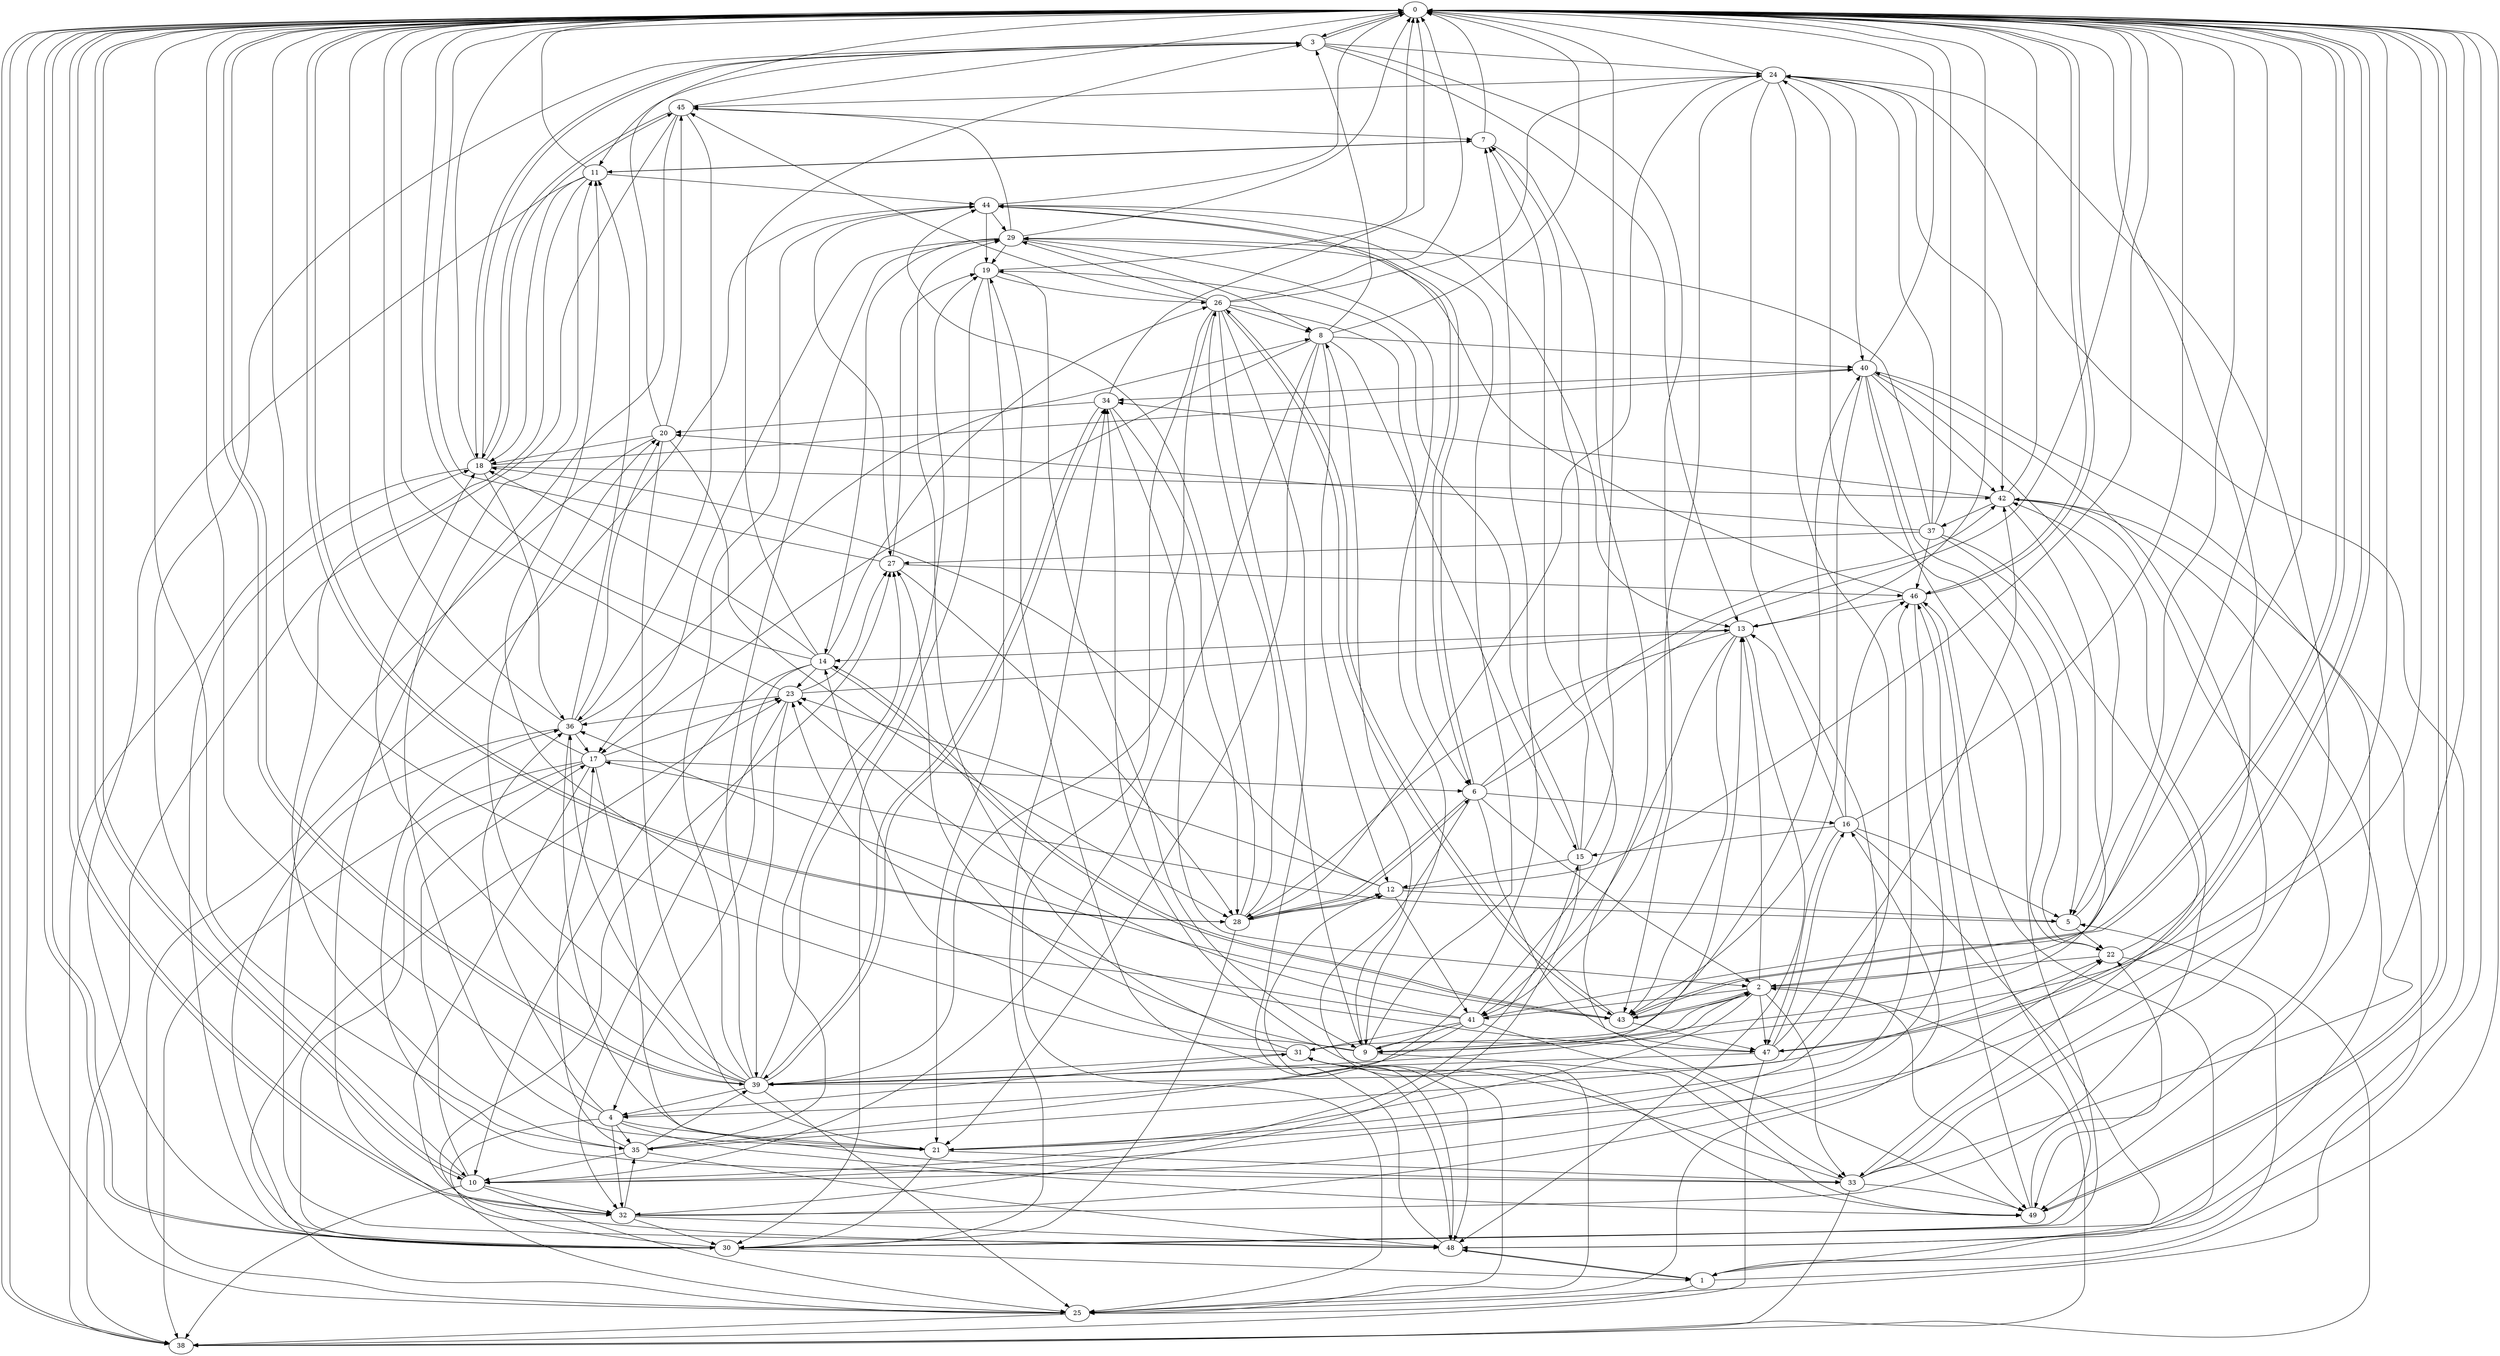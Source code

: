 strict digraph "" {
	0	 [component_delay=3];
	3	 [component_delay=3];
	0 -> 3	 [wire_delay=1];
	10	 [component_delay=3];
	0 -> 10	 [wire_delay=1];
	28	 [component_delay=3];
	0 -> 28	 [wire_delay=1];
	30	 [component_delay=3];
	0 -> 30	 [wire_delay=1];
	32	 [component_delay=3];
	0 -> 32	 [wire_delay=1];
	38	 [component_delay=3];
	0 -> 38	 [wire_delay=1];
	39	 [component_delay=3];
	0 -> 39	 [wire_delay=1];
	43	 [component_delay=3];
	0 -> 43	 [wire_delay=1];
	46	 [component_delay=3];
	0 -> 46	 [wire_delay=1];
	47	 [component_delay=3];
	0 -> 47	 [wire_delay=1];
	49	 [component_delay=3];
	0 -> 49	 [wire_delay=1];
	1	 [component_delay=3];
	1 -> 0	 [wire_delay=1];
	25	 [component_delay=3];
	1 -> 25	 [wire_delay=1];
	1 -> 46	 [wire_delay=1];
	48	 [component_delay=3];
	1 -> 48	 [wire_delay=1];
	2	 [component_delay=3];
	2 -> 0	 [wire_delay=1];
	9	 [component_delay=3];
	2 -> 9	 [wire_delay=1];
	13	 [component_delay=3];
	2 -> 13	 [wire_delay=1];
	21	 [component_delay=3];
	2 -> 21	 [wire_delay=1];
	33	 [component_delay=3];
	2 -> 33	 [wire_delay=1];
	41	 [component_delay=3];
	2 -> 41	 [wire_delay=1];
	2 -> 43	 [wire_delay=1];
	2 -> 47	 [wire_delay=1];
	2 -> 49	 [wire_delay=1];
	3 -> 0	 [wire_delay=1];
	3 -> 10	 [wire_delay=1];
	11	 [component_delay=3];
	3 -> 11	 [wire_delay=1];
	3 -> 13	 [wire_delay=1];
	18	 [component_delay=3];
	3 -> 18	 [wire_delay=1];
	24	 [component_delay=3];
	3 -> 24	 [wire_delay=1];
	3 -> 43	 [wire_delay=1];
	4	 [component_delay=3];
	4 -> 0	 [wire_delay=1];
	4 -> 21	 [wire_delay=1];
	4 -> 25	 [wire_delay=1];
	31	 [component_delay=3];
	4 -> 31	 [wire_delay=1];
	4 -> 32	 [wire_delay=1];
	35	 [component_delay=3];
	4 -> 35	 [wire_delay=1];
	36	 [component_delay=3];
	4 -> 36	 [wire_delay=1];
	4 -> 49	 [wire_delay=1];
	5	 [component_delay=3];
	5 -> 0	 [wire_delay=1];
	17	 [component_delay=3];
	5 -> 17	 [wire_delay=1];
	22	 [component_delay=3];
	5 -> 22	 [wire_delay=1];
	6	 [component_delay=3];
	6 -> 0	 [wire_delay=1];
	6 -> 2	 [wire_delay=1];
	16	 [component_delay=3];
	6 -> 16	 [wire_delay=1];
	6 -> 25	 [wire_delay=1];
	6 -> 28	 [wire_delay=1];
	42	 [component_delay=3];
	6 -> 42	 [wire_delay=1];
	44	 [component_delay=3];
	6 -> 44	 [wire_delay=1];
	6 -> 47	 [wire_delay=1];
	7	 [component_delay=3];
	7 -> 0	 [wire_delay=1];
	7 -> 11	 [wire_delay=1];
	7 -> 49	 [wire_delay=1];
	8	 [component_delay=3];
	8 -> 0	 [wire_delay=1];
	8 -> 3	 [wire_delay=1];
	8 -> 10	 [wire_delay=1];
	12	 [component_delay=3];
	8 -> 12	 [wire_delay=1];
	15	 [component_delay=3];
	8 -> 15	 [wire_delay=1];
	8 -> 17	 [wire_delay=1];
	8 -> 21	 [wire_delay=1];
	40	 [component_delay=3];
	8 -> 40	 [wire_delay=1];
	9 -> 0	 [wire_delay=1];
	9 -> 8	 [wire_delay=1];
	9 -> 13	 [wire_delay=1];
	14	 [component_delay=3];
	9 -> 14	 [wire_delay=1];
	27	 [component_delay=3];
	9 -> 27	 [wire_delay=1];
	9 -> 44	 [wire_delay=1];
	9 -> 49	 [wire_delay=1];
	10 -> 0	 [wire_delay=1];
	10 -> 15	 [wire_delay=1];
	10 -> 17	 [wire_delay=1];
	10 -> 25	 [wire_delay=1];
	10 -> 32	 [wire_delay=1];
	10 -> 38	 [wire_delay=1];
	11 -> 0	 [wire_delay=1];
	11 -> 7	 [wire_delay=1];
	11 -> 18	 [wire_delay=1];
	11 -> 30	 [wire_delay=1];
	11 -> 35	 [wire_delay=1];
	11 -> 44	 [wire_delay=1];
	12 -> 0	 [wire_delay=1];
	12 -> 5	 [wire_delay=1];
	12 -> 18	 [wire_delay=1];
	23	 [component_delay=3];
	12 -> 23	 [wire_delay=1];
	12 -> 28	 [wire_delay=1];
	12 -> 41	 [wire_delay=1];
	13 -> 0	 [wire_delay=1];
	13 -> 14	 [wire_delay=1];
	13 -> 28	 [wire_delay=1];
	13 -> 41	 [wire_delay=1];
	13 -> 43	 [wire_delay=1];
	13 -> 48	 [wire_delay=1];
	14 -> 0	 [wire_delay=1];
	14 -> 3	 [wire_delay=1];
	14 -> 4	 [wire_delay=1];
	14 -> 10	 [wire_delay=1];
	14 -> 18	 [wire_delay=1];
	14 -> 23	 [wire_delay=1];
	26	 [component_delay=3];
	14 -> 26	 [wire_delay=1];
	14 -> 43	 [wire_delay=1];
	15 -> 0	 [wire_delay=1];
	15 -> 7	 [wire_delay=1];
	15 -> 12	 [wire_delay=1];
	19	 [component_delay=3];
	15 -> 19	 [wire_delay=1];
	15 -> 32	 [wire_delay=1];
	16 -> 0	 [wire_delay=1];
	16 -> 1	 [wire_delay=1];
	16 -> 5	 [wire_delay=1];
	16 -> 13	 [wire_delay=1];
	16 -> 15	 [wire_delay=1];
	16 -> 46	 [wire_delay=1];
	16 -> 47	 [wire_delay=1];
	17 -> 0	 [wire_delay=1];
	17 -> 6	 [wire_delay=1];
	17 -> 23	 [wire_delay=1];
	17 -> 30	 [wire_delay=1];
	17 -> 32	 [wire_delay=1];
	17 -> 33	 [wire_delay=1];
	17 -> 38	 [wire_delay=1];
	18 -> 0	 [wire_delay=1];
	18 -> 3	 [wire_delay=1];
	18 -> 36	 [wire_delay=1];
	18 -> 38	 [wire_delay=1];
	18 -> 40	 [wire_delay=1];
	18 -> 42	 [wire_delay=1];
	45	 [component_delay=3];
	18 -> 45	 [wire_delay=1];
	19 -> 0	 [wire_delay=1];
	19 -> 9	 [wire_delay=1];
	19 -> 21	 [wire_delay=1];
	19 -> 26	 [wire_delay=1];
	19 -> 30	 [wire_delay=1];
	20	 [component_delay=3];
	20 -> 0	 [wire_delay=1];
	20 -> 18	 [wire_delay=1];
	20 -> 21	 [wire_delay=1];
	20 -> 28	 [wire_delay=1];
	20 -> 45	 [wire_delay=1];
	20 -> 48	 [wire_delay=1];
	21 -> 0	 [wire_delay=1];
	21 -> 11	 [wire_delay=1];
	21 -> 30	 [wire_delay=1];
	21 -> 33	 [wire_delay=1];
	21 -> 46	 [wire_delay=1];
	22 -> 0	 [wire_delay=1];
	22 -> 1	 [wire_delay=1];
	22 -> 2	 [wire_delay=1];
	22 -> 24	 [wire_delay=1];
	23 -> 0	 [wire_delay=1];
	23 -> 13	 [wire_delay=1];
	23 -> 27	 [wire_delay=1];
	23 -> 32	 [wire_delay=1];
	23 -> 36	 [wire_delay=1];
	23 -> 39	 [wire_delay=1];
	24 -> 0	 [wire_delay=1];
	24 -> 10	 [wire_delay=1];
	24 -> 35	 [wire_delay=1];
	24 -> 40	 [wire_delay=1];
	24 -> 41	 [wire_delay=1];
	24 -> 42	 [wire_delay=1];
	24 -> 45	 [wire_delay=1];
	24 -> 48	 [wire_delay=1];
	25 -> 0	 [wire_delay=1];
	25 -> 16	 [wire_delay=1];
	25 -> 23	 [wire_delay=1];
	25 -> 38	 [wire_delay=1];
	26 -> 0	 [wire_delay=1];
	26 -> 6	 [wire_delay=1];
	26 -> 8	 [wire_delay=1];
	26 -> 9	 [wire_delay=1];
	26 -> 24	 [wire_delay=1];
	26 -> 25	 [wire_delay=1];
	29	 [component_delay=3];
	26 -> 29	 [wire_delay=1];
	26 -> 39	 [wire_delay=1];
	26 -> 43	 [wire_delay=1];
	26 -> 45	 [wire_delay=1];
	26 -> 48	 [wire_delay=1];
	27 -> 0	 [wire_delay=1];
	27 -> 19	 [wire_delay=1];
	27 -> 28	 [wire_delay=1];
	27 -> 46	 [wire_delay=1];
	28 -> 0	 [wire_delay=1];
	28 -> 6	 [wire_delay=1];
	28 -> 12	 [wire_delay=1];
	28 -> 24	 [wire_delay=1];
	28 -> 26	 [wire_delay=1];
	28 -> 30	 [wire_delay=1];
	28 -> 44	 [wire_delay=1];
	29 -> 0	 [wire_delay=1];
	29 -> 8	 [wire_delay=1];
	29 -> 9	 [wire_delay=1];
	29 -> 14	 [wire_delay=1];
	29 -> 17	 [wire_delay=1];
	29 -> 19	 [wire_delay=1];
	29 -> 45	 [wire_delay=1];
	30 -> 0	 [wire_delay=1];
	30 -> 1	 [wire_delay=1];
	30 -> 18	 [wire_delay=1];
	30 -> 27	 [wire_delay=1];
	34	 [component_delay=3];
	30 -> 34	 [wire_delay=1];
	30 -> 42	 [wire_delay=1];
	31 -> 0	 [wire_delay=1];
	31 -> 25	 [wire_delay=1];
	31 -> 29	 [wire_delay=1];
	31 -> 39	 [wire_delay=1];
	31 -> 40	 [wire_delay=1];
	31 -> 48	 [wire_delay=1];
	32 -> 0	 [wire_delay=1];
	32 -> 22	 [wire_delay=1];
	32 -> 30	 [wire_delay=1];
	32 -> 35	 [wire_delay=1];
	32 -> 42	 [wire_delay=1];
	32 -> 48	 [wire_delay=1];
	33 -> 0	 [wire_delay=1];
	33 -> 24	 [wire_delay=1];
	33 -> 31	 [wire_delay=1];
	33 -> 36	 [wire_delay=1];
	33 -> 38	 [wire_delay=1];
	33 -> 40	 [wire_delay=1];
	33 -> 49	 [wire_delay=1];
	34 -> 0	 [wire_delay=1];
	34 -> 2	 [wire_delay=1];
	34 -> 20	 [wire_delay=1];
	34 -> 28	 [wire_delay=1];
	34 -> 39	 [wire_delay=1];
	35 -> 0	 [wire_delay=1];
	35 -> 7	 [wire_delay=1];
	35 -> 10	 [wire_delay=1];
	35 -> 17	 [wire_delay=1];
	35 -> 27	 [wire_delay=1];
	35 -> 39	 [wire_delay=1];
	35 -> 48	 [wire_delay=1];
	36 -> 0	 [wire_delay=1];
	36 -> 8	 [wire_delay=1];
	36 -> 11	 [wire_delay=1];
	36 -> 17	 [wire_delay=1];
	36 -> 20	 [wire_delay=1];
	36 -> 21	 [wire_delay=1];
	36 -> 30	 [wire_delay=1];
	37	 [component_delay=3];
	37 -> 0	 [wire_delay=1];
	37 -> 5	 [wire_delay=1];
	37 -> 20	 [wire_delay=1];
	37 -> 24	 [wire_delay=1];
	37 -> 27	 [wire_delay=1];
	37 -> 29	 [wire_delay=1];
	37 -> 33	 [wire_delay=1];
	37 -> 46	 [wire_delay=1];
	38 -> 0	 [wire_delay=1];
	38 -> 2	 [wire_delay=1];
	38 -> 5	 [wire_delay=1];
	39 -> 0	 [wire_delay=1];
	39 -> 2	 [wire_delay=1];
	39 -> 4	 [wire_delay=1];
	39 -> 18	 [wire_delay=1];
	39 -> 19	 [wire_delay=1];
	39 -> 20	 [wire_delay=1];
	39 -> 22	 [wire_delay=1];
	39 -> 25	 [wire_delay=1];
	39 -> 29	 [wire_delay=1];
	39 -> 34	 [wire_delay=1];
	39 -> 36	 [wire_delay=1];
	39 -> 44	 [wire_delay=1];
	40 -> 0	 [wire_delay=1];
	40 -> 5	 [wire_delay=1];
	40 -> 22	 [wire_delay=1];
	40 -> 30	 [wire_delay=1];
	40 -> 34	 [wire_delay=1];
	40 -> 42	 [wire_delay=1];
	40 -> 43	 [wire_delay=1];
	40 -> 49	 [wire_delay=1];
	41 -> 0	 [wire_delay=1];
	41 -> 4	 [wire_delay=1];
	41 -> 7	 [wire_delay=1];
	41 -> 9	 [wire_delay=1];
	41 -> 11	 [wire_delay=1];
	41 -> 23	 [wire_delay=1];
	41 -> 31	 [wire_delay=1];
	41 -> 33	 [wire_delay=1];
	42 -> 0	 [wire_delay=1];
	42 -> 9	 [wire_delay=1];
	42 -> 25	 [wire_delay=1];
	42 -> 34	 [wire_delay=1];
	42 -> 37	 [wire_delay=1];
	42 -> 49	 [wire_delay=1];
	43 -> 0	 [wire_delay=1];
	43 -> 2	 [wire_delay=1];
	43 -> 14	 [wire_delay=1];
	43 -> 26	 [wire_delay=1];
	43 -> 36	 [wire_delay=1];
	43 -> 47	 [wire_delay=1];
	44 -> 0	 [wire_delay=1];
	44 -> 6	 [wire_delay=1];
	44 -> 13	 [wire_delay=1];
	44 -> 19	 [wire_delay=1];
	44 -> 25	 [wire_delay=1];
	44 -> 27	 [wire_delay=1];
	44 -> 29	 [wire_delay=1];
	45 -> 0	 [wire_delay=1];
	45 -> 7	 [wire_delay=1];
	45 -> 18	 [wire_delay=1];
	45 -> 36	 [wire_delay=1];
	45 -> 38	 [wire_delay=1];
	45 -> 48	 [wire_delay=1];
	46 -> 0	 [wire_delay=1];
	46 -> 10	 [wire_delay=1];
	46 -> 13	 [wire_delay=1];
	46 -> 29	 [wire_delay=1];
	46 -> 30	 [wire_delay=1];
	47 -> 0	 [wire_delay=1];
	47 -> 16	 [wire_delay=1];
	47 -> 23	 [wire_delay=1];
	47 -> 38	 [wire_delay=1];
	47 -> 39	 [wire_delay=1];
	47 -> 42	 [wire_delay=1];
	48 -> 0	 [wire_delay=1];
	48 -> 1	 [wire_delay=1];
	48 -> 12	 [wire_delay=1];
	48 -> 19	 [wire_delay=1];
	49 -> 0	 [wire_delay=1];
	49 -> 22	 [wire_delay=1];
	49 -> 34	 [wire_delay=1];
	49 -> 46	 [wire_delay=1];
}
